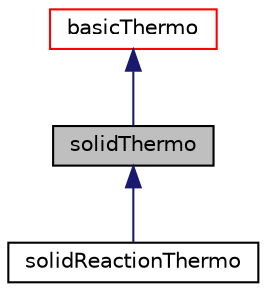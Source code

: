 digraph "solidThermo"
{
  bgcolor="transparent";
  edge [fontname="Helvetica",fontsize="10",labelfontname="Helvetica",labelfontsize="10"];
  node [fontname="Helvetica",fontsize="10",shape=record];
  Node1 [label="solidThermo",height=0.2,width=0.4,color="black", fillcolor="grey75", style="filled", fontcolor="black"];
  Node2 -> Node1 [dir="back",color="midnightblue",fontsize="10",style="solid",fontname="Helvetica"];
  Node2 [label="basicThermo",height=0.2,width=0.4,color="red",URL="$a00118.html",tooltip="Abstract base-class for fluid and solid thermodynamic properties. "];
  Node1 -> Node3 [dir="back",color="midnightblue",fontsize="10",style="solid",fontname="Helvetica"];
  Node3 [label="solidReactionThermo",height=0.2,width=0.4,color="black",URL="$a02452.html",tooltip="Foam::solidReactionThermo. "];
}
